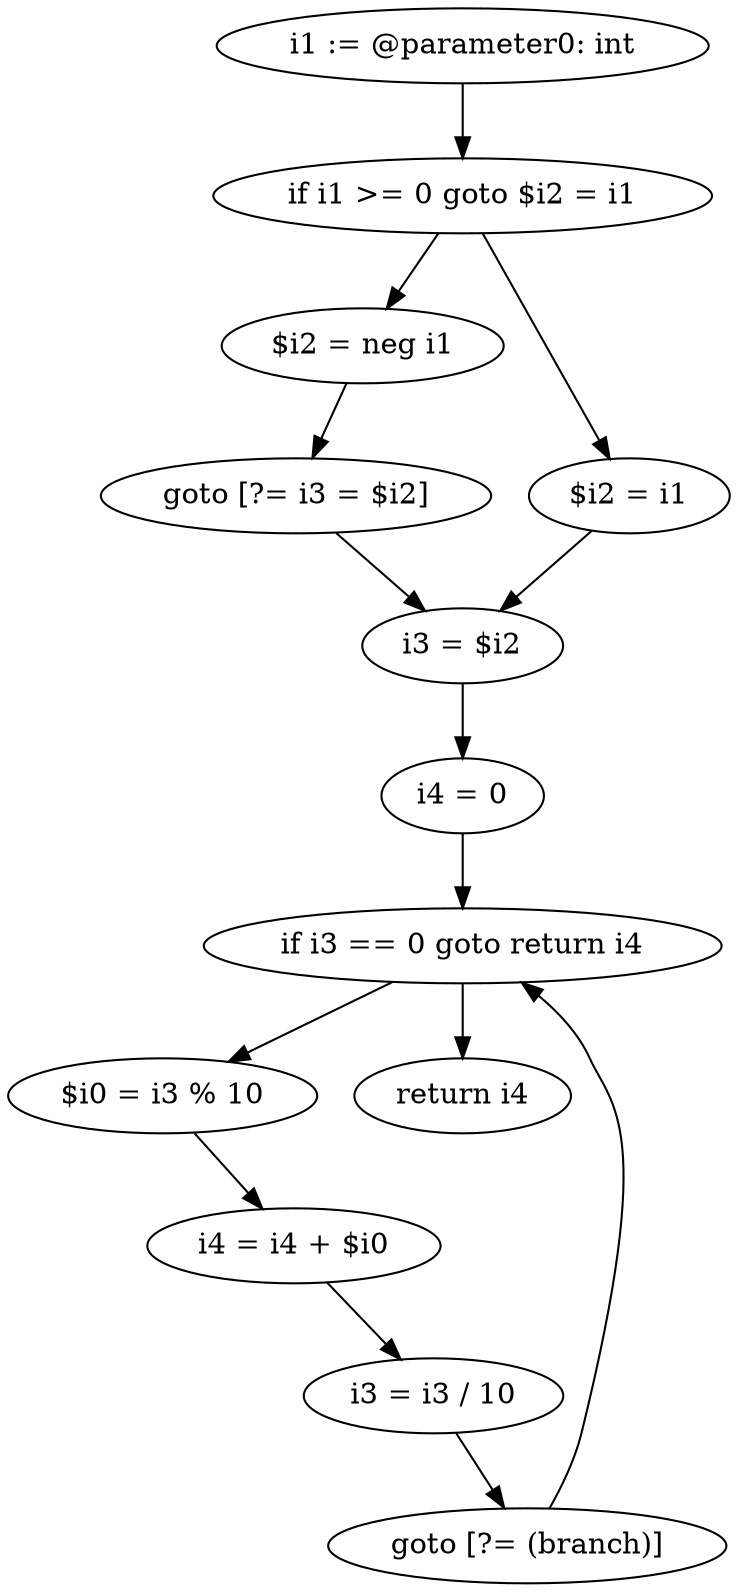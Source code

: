 digraph "unitGraph" {
    "i1 := @parameter0: int"
    "if i1 >= 0 goto $i2 = i1"
    "$i2 = neg i1"
    "goto [?= i3 = $i2]"
    "$i2 = i1"
    "i3 = $i2"
    "i4 = 0"
    "if i3 == 0 goto return i4"
    "$i0 = i3 % 10"
    "i4 = i4 + $i0"
    "i3 = i3 / 10"
    "goto [?= (branch)]"
    "return i4"
    "i1 := @parameter0: int"->"if i1 >= 0 goto $i2 = i1";
    "if i1 >= 0 goto $i2 = i1"->"$i2 = neg i1";
    "if i1 >= 0 goto $i2 = i1"->"$i2 = i1";
    "$i2 = neg i1"->"goto [?= i3 = $i2]";
    "goto [?= i3 = $i2]"->"i3 = $i2";
    "$i2 = i1"->"i3 = $i2";
    "i3 = $i2"->"i4 = 0";
    "i4 = 0"->"if i3 == 0 goto return i4";
    "if i3 == 0 goto return i4"->"$i0 = i3 % 10";
    "if i3 == 0 goto return i4"->"return i4";
    "$i0 = i3 % 10"->"i4 = i4 + $i0";
    "i4 = i4 + $i0"->"i3 = i3 / 10";
    "i3 = i3 / 10"->"goto [?= (branch)]";
    "goto [?= (branch)]"->"if i3 == 0 goto return i4";
}

